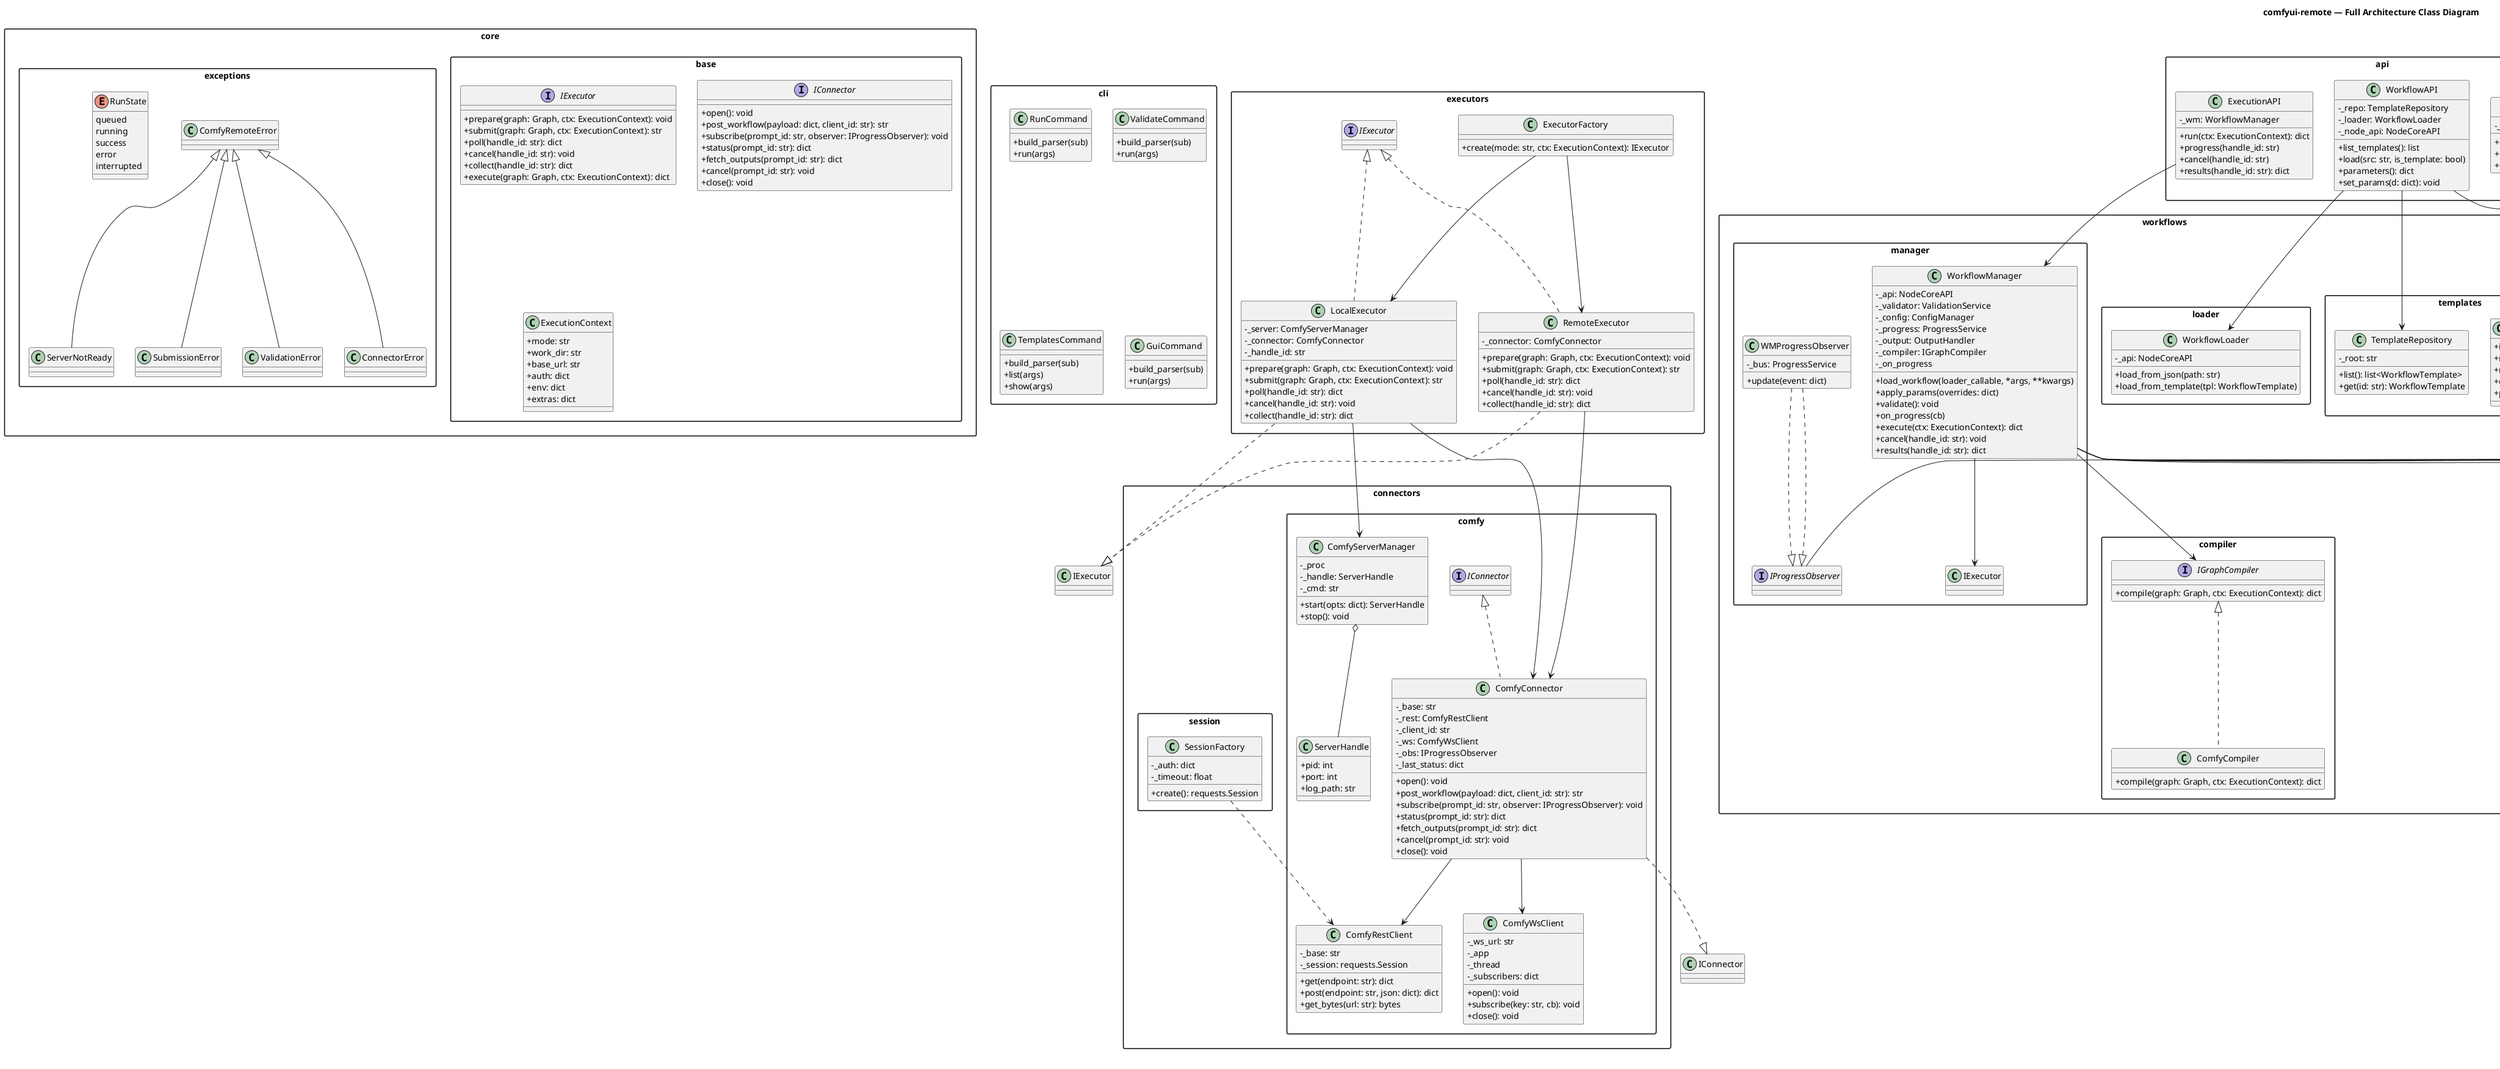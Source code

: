 @startuml comfyui-remote-architecture
title comfyui-remote — Full Architecture Class Diagram

skinparam packageStyle rectangle
skinparam classAttributeIconSize 0
skinparam shadowing false
skinparam monochrome false

' ===================== CORE PACKAGE =====================
package "core.base" {
  interface IExecutor {
    +prepare(graph: Graph, ctx: ExecutionContext): void
    +submit(graph: Graph, ctx: ExecutionContext): str
    +poll(handle_id: str): dict
    +cancel(handle_id: str): void
    +collect(handle_id: str): dict
    +execute(graph: Graph, ctx: ExecutionContext): dict
  }

  interface IConnector {
    +open(): void
    +post_workflow(payload: dict, client_id: str): str
    +subscribe(prompt_id: str, observer: IProgressObserver): void
    +status(prompt_id: str): dict
    +fetch_outputs(prompt_id: str): dict
    +cancel(prompt_id: str): void
    +close(): void
  }

  class ExecutionContext {
    +mode: str
    +work_dir: str
    +base_url: str
    +auth: dict
    +env: dict
    +extras: dict
  }
}

package "core.exceptions" {
  class ComfyRemoteError
  class ValidationError
  class ConnectorError
  class ServerNotReady
  class SubmissionError

  enum RunState {
    queued
    running
    success
    error
    interrupted
  }

  ComfyRemoteError <|-- ValidationError
  ComfyRemoteError <|-- ConnectorError
  ComfyRemoteError <|-- ServerNotReady
  ComfyRemoteError <|-- SubmissionError
}

' ===================== NODES PACKAGE =====================
package "nodes.base" {
  class NodeMetadata {
    +type: str
    +label: str
    +category: str
  }

  class NodeBase {
    -_id: str
    -_meta: NodeMetadata
    -_params: dict
    +get_id(): str
    +meta(): NodeMetadata
    +params(): dict
    +set_param(name: str, value)
    +get_param(name: str)
    +inputs(): dict
    +outputs(): dict
  }
}

package "nodes.core" {
  class Connection {
    +out_node_id: str
    +out_port: str
    +in_node_id: str
    +in_port: str
  }

  class Graph {
    -_nodes: dict
    -_edges: list
    +add_node(node: NodeBase)
    +get_node(id: str): NodeBase
    +iter_nodes(): list
    +connect(a_id: str, a_port: str, b_id: str, b_port: str)
    +iter_connections(): list
    +as_tuple(): (dict, list)
  }

  class NodeRegistry {
    -_types: dict
    +register(name: str, cls)
    +get(name: str)
    +all(): list
  }

  class NodeFactory {
    -_registry: NodeRegistry
    +create(name: str, kwargs: dict): NodeBase
  }

  class NodeCoreAPI {
    -_graph: Graph
    -_registry: NodeRegistry
    -_factory: NodeFactory
    +create_node(type_name: str, kwargs: dict): NodeBase
    +connect(from_id: str, from_port: str, to_id: str, to_port: str)
    +set_params(node_id: str, params: dict)
    +list_parameters(node_id: str): dict
    +graph_ref(): Graph
  }

  Graph o-- NodeBase
  Graph o-- Connection
  NodeFactory --> NodeRegistry
  NodeCoreAPI *-- Graph
  NodeCoreAPI --> NodeFactory
}

' ===================== WORKFLOWS PACKAGE =====================
package "workflows.templates" {
  class WorkflowTemplate {
    +id: str
    +name: str
    +meta: dict
    +defaults: dict
    +path: str
  }

  class TemplateRepository {
    -_root: str
    +list(): list<WorkflowTemplate>
    +get(id: str): WorkflowTemplate
  }
}

package "workflows.loader" {
  class WorkflowLoader {
    -_api: NodeCoreAPI
    +load_from_json(path: str)
    +load_from_template(tpl: WorkflowTemplate)
  }
}

package "workflows.compiler" {
  interface IGraphCompiler {
    +compile(graph: Graph, ctx: ExecutionContext): dict
  }

  class ComfyCompiler implements IGraphCompiler {
    +compile(graph: Graph, ctx: ExecutionContext): dict
  }
}

' ===================== SERVICES PACKAGE =====================
package "services" {
  interface IProgressObserver {
    +update(event: dict): void
  }

  class ProgressService {
    -_observers: set
    +subscribe(cb)
    +unsubscribe(cb)
    +publish(event: dict)
  }

  class ProgressEventAdapter implements IProgressObserver {
    +update(event: dict)
  }

  class ValidationService {
    +validate_graph(graph: Graph): list<str>
    +validate_node(node): list<str>
    +validate_params(node, params): list<str>
  }

  class OutputHandler {
    -_root: str
    +plan_outputs(graph): dict
    +store(handle_id: str, artifacts: dict): dict
    +paths(handle_id: str): dict
  }

  class ConfigManager {
    -_profile: str
    +get(key: str, default)
    +profile(): str
  }

  class LoggingService {
    +get_logger(name: str)
  }
}

' ===================== CONNECTORS PACKAGE =====================
package "connectors.session" {
  class SessionFactory {
    -_auth: dict
    -_timeout: float
    +create(): requests.Session
  }
}

package "connectors.comfy" {
  class ServerHandle {
    +pid: int
    +port: int
    +log_path: str
  }

  class ComfyServerManager {
    -_proc
    -_handle: ServerHandle
    -_cmd: str
    +start(opts: dict): ServerHandle
    +stop(): void
  }

  class ComfyRestClient {
    -_base: str
    -_session: requests.Session
    +get(endpoint: str): dict
    +post(endpoint: str, json: dict): dict
    +get_bytes(url: str): bytes
  }

  class ComfyWsClient {
    -_ws_url: str
    -_app
    -_thread
    -_subscribers: dict
    +open(): void
    +subscribe(key: str, cb): void
    +close(): void
  }

  class ComfyConnector implements IConnector {
    -_base: str
    -_rest: ComfyRestClient
    -_client_id: str
    -_ws: ComfyWsClient
    -_obs: IProgressObserver
    -_last_status: dict
    +open(): void
    +post_workflow(payload: dict, client_id: str): str
    +subscribe(prompt_id: str, observer: IProgressObserver): void
    +status(prompt_id: str): dict
    +fetch_outputs(prompt_id: str): dict
    +cancel(prompt_id: str): void
    +close(): void
  }

  ComfyServerManager o-- ServerHandle
  ComfyConnector --> ComfyRestClient
  ComfyConnector --> ComfyWsClient
  SessionFactory ..> ComfyRestClient
}

' ===================== EXECUTORS PACKAGE =====================
package "executors" {
  class ExecutorFactory {
    +create(mode: str, ctx: ExecutionContext): IExecutor
  }

  class LocalExecutor implements IExecutor {
    -_server: ComfyServerManager
    -_connector: ComfyConnector
    -_handle_id: str
    +prepare(graph: Graph, ctx: ExecutionContext): void
    +submit(graph: Graph, ctx: ExecutionContext): str
    +poll(handle_id: str): dict
    +cancel(handle_id: str): void
    +collect(handle_id: str): dict
  }

  class RemoteExecutor implements IExecutor {
    -_connector: ComfyConnector
    +prepare(graph: Graph, ctx: ExecutionContext): void
    +submit(graph: Graph, ctx: ExecutionContext): str
    +poll(handle_id: str): dict
    +cancel(handle_id: str): void
    +collect(handle_id: str): dict
  }

  LocalExecutor --> ComfyServerManager
  LocalExecutor --> ComfyConnector
  RemoteExecutor --> ComfyConnector
  ExecutorFactory --> LocalExecutor
  ExecutorFactory --> RemoteExecutor
}

' ===================== WORKFLOW MANAGER =====================
package "workflows.manager" {
  class WMProgressObserver implements IProgressObserver {
    -_bus: ProgressService
    +update(event: dict)
  }

  class WorkflowManager {
    -_api: NodeCoreAPI
    -_validator: ValidationService
    -_config: ConfigManager
    -_progress: ProgressService
    -_output: OutputHandler
    -_compiler: IGraphCompiler
    -_on_progress
    +load_workflow(loader_callable, *args, **kwargs)
    +apply_params(overrides: dict)
    +validate(): void
    +on_progress(cb)
    +execute(ctx: ExecutionContext): dict
    +cancel(handle_id: str): void
    +results(handle_id: str): dict
  }

  WorkflowManager --> NodeCoreAPI
  WorkflowManager --> ValidationService
  WorkflowManager --> ConfigManager
  WorkflowManager --> ProgressService
  WorkflowManager --> OutputHandler
  WorkflowManager --> IGraphCompiler
  WorkflowManager --> IExecutor
  WMProgressObserver ..|> IProgressObserver
  ProgressService o-- IProgressObserver
}

' ===================== API FACADES =====================
package "api" {
  class WorkflowAPI {
    -_repo: TemplateRepository
    -_loader: WorkflowLoader
    -_node_api: NodeCoreAPI
    +list_templates(): list
    +load(src: str, is_template: bool)
    +parameters(): dict
    +set_params(d: dict): void
  }

  class ExecutionAPI {
    -_wm: WorkflowManager
    +run(ctx: ExecutionContext): dict
    +progress(handle_id: str)
    +cancel(handle_id: str)
    +results(handle_id: str): dict
  }

  class QueryAPI {
    -_api: NodeCoreAPI
    +describe_graph(): dict
    +list_nodes(): list
    +get_node(id: str): dict
  }

  WorkflowAPI --> TemplateRepository
  WorkflowAPI --> WorkflowLoader
  WorkflowAPI --> NodeCoreAPI
  ExecutionAPI --> WorkflowManager
  QueryAPI --> NodeCoreAPI
}

' ===================== CLI COMMANDS =====================
package "cli" {
  class RunCommand {
    +build_parser(sub)
    +run(args)
  }
  class ValidateCommand {
    +build_parser(sub)
    +run(args)
  }
  class TemplatesCommand {
    +build_parser(sub)
    +list(args)
    +show(args)
  }
  class GuiCommand {
    +build_parser(sub)
    +run(args)
  }
}

' ===================== QT UI (MVVM) =====================
package "ui.qt" {
  class MainWindow {
    -_controller: RunController
    -_theme: ThemeManager
  }

  class RunController {
    -_wf_vm: WorkflowViewModel
    -_params_model: ParametersModel
    -_runs_model: RunsModel
    -_logger
    +load_workflow_file(path: str)
    +run_local()
    +run_remote(url: str, token: str)
  }

  class WorkflowViewModel {
    -_api: NodeCoreAPI
    +set_api(api: NodeCoreAPI)
    +api(): NodeCoreAPI
  }

  class ParametersModel {
    -_params: dict
    +rowCount(): int
    +columnCount(): int
    +data(index, role): any
    +setData(index, value, role): bool
  }

  class RunsModel {
    -_runs: list
    +add_run(run_info: dict)
    +update_status(handle_id: str, status: str)
  }

  class ThemeManager {
    -_styles: dict
    +apply_theme(widget, theme_name: str)
  }

  MainWindow --> RunController
  RunController --> WorkflowViewModel
  RunController --> ParametersModel
  RunController --> RunsModel
  ThemeManager --> MainWindow
}

' ===================== KEY RELATIONSHIPS =====================
NodeCoreAPI *-- Graph
Graph o-- NodeBase
ComfyConnector ..|> IConnector
LocalExecutor ..|> IExecutor
RemoteExecutor ..|> IExecutor
ProgressEventAdapter ..|> IProgressObserver

@enduml